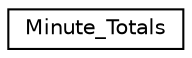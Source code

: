 digraph "Graphical Class Hierarchy"
{
 // LATEX_PDF_SIZE
  edge [fontname="Helvetica",fontsize="10",labelfontname="Helvetica",labelfontsize="10"];
  node [fontname="Helvetica",fontsize="10",shape=record];
  rankdir="LR";
  Node0 [label="Minute_Totals",height=0.2,width=0.4,color="black", fillcolor="white", style="filled",URL="$structMinute__Totals.html",tooltip=" "];
}
